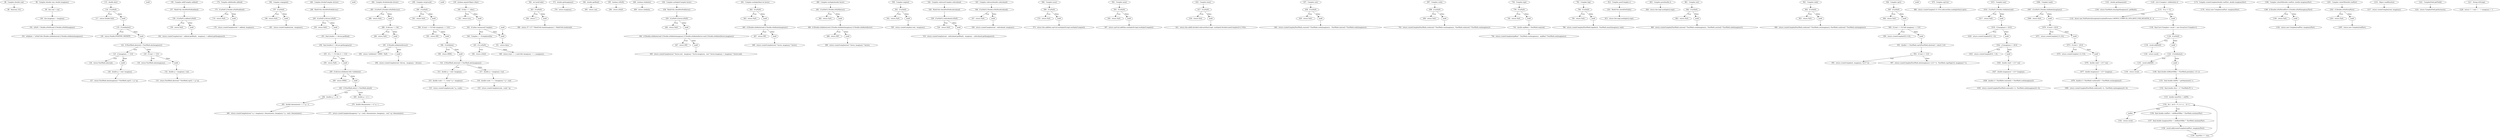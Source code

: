 digraph Complex_CFG {
  // graph-vertices
  v1  [label="88:  Complex (double real)"];
  v2  [label="89:  this(real, 0.0)"];
  v3  [label="98:  Complex (double real, double imaginary)"];
  v4  [label="99:  this.real = real"];
  v5  [label="100:  this.imaginary = imaginary"];
  v6  [label="102:  isNaN = Double.isNaN(real) || Double.isNaN(imaginary)"];
  v7  [label="103:  isInfinite = !isNaN && (Double.isInfinite(real) || Double.isInfinite(imaginary))"];
  v8  [label="115:  double abs()"];
  v9  [label="116:  if (isNaN)"];
  v10  [label="117:  return Double.NaN;"];
  v11  [label="endif"];
  v12  [label="119:  if (isInfinite())"];
  v13  [label="120:  return Double.POSITIVE_INFINITY;"];
  v14  [label="endif"];
  v15  [label="122:  if (FastMath.abs(real) < FastMath.abs(imaginary))"];
  v16  [label="123:  if (imaginary == 0.0)"];
  v17  [label="124:  return FastMath.abs(real);"];
  v18  [label="endif"];
  v19  [label="126:  double q = real / imaginary"];
  v20  [label="127:  return FastMath.abs(imaginary) * FastMath.sqrt(1 + q * q);"];
  v21  [label="endif"];
  v22  [label="129:  if (real == 0.0)"];
  v23  [label="130:  return FastMath.abs(imaginary);"];
  v24  [label="endif"];
  v25  [label="132:  double q = imaginary / real"];
  v26  [label="133:  return FastMath.abs(real) * FastMath.sqrt(1 + q * q);"];
  v27  [label="156:  Complex add(Complex addend)"];
  v28  [label="157:  MathUtils.checkNotNull(addend)"];
  v29  [label="158:  if (isNaN || addend.isNaN)"];
  v30  [label="159:  return NaN;"];
  v31  [label="endif"];
  v32  [label="162:  return createComplex(real + addend.getReal(),  imaginary + addend.getImaginary());"];
  v33  [label="174:  Complex add(double addend)"];
  v34  [label="175:  if (isNaN || Double.isNaN(addend))"];
  v35  [label="176:  return NaN;"];
  v36  [label="endif"];
  v37  [label="179:  return createComplex(real + addend, imaginary);"];
  v38  [label="196:  Complex conjugate()"];
  v39  [label="197:  if (isNaN)"];
  v40  [label="198:  return NaN;"];
  v41  [label="endif"];
  v42  [label="201:  return createComplex(real, -imaginary);"];
  v43  [label="246:  Complex divide(Complex divisor)"];
  v44  [label="248:  MathUtils.checkNotNull(divisor)"];
  v45  [label="249:  if (isNaN || divisor.isNaN)"];
  v46  [label="250:  return NaN;"];
  v47  [label="endif"];
  v48  [label="253:  final double c = divisor.getReal()"];
  v49  [label="254:  final double d = divisor.getImaginary()"];
  v50  [label="255:  if (c == 0.0 && d == 0.0)"];
  v51  [label="256:  return NaN;"];
  v52  [label="endif"];
  v53  [label="259:  if (divisor.isInfinite() && !isInfinite())"];
  v54  [label="260:  return ZERO;"];
  v55  [label="endif"];
  v56  [label="263:  if (FastMath.abs(c) < FastMath.abs(d))"];
  v57  [label="264:  double q = c / d"];
  v58  [label="265:  double denominator = c * q + d"];
  v59  [label="266:  return createComplex((real * q + imaginary) / denominator, (imaginary * q - real) / denominator);"];
  v60  [label="endif"];
  v61  [label="269:  double q = d / c"];
  v62  [label="270:  double denominator = d * q + c"];
  v63  [label="271:  return createComplex((imaginary * q + real) / denominator, (imaginary - real * q) / denominator);"];
  v64  [label="284:  Complex divide(double divisor)"];
  v65  [label="285:  if (isNaN || Double.isNaN(divisor))"];
  v66  [label="286:  return NaN;"];
  v67  [label="endif"];
  v68  [label="288:  if (divisor == 0d)"];
  v69  [label="289:  return NaN;"];
  v70  [label="endif"];
  v71  [label="291:  if (Double.isInfinite(divisor))"];
  v72  [label="292:  return !isInfinite() ? ZERO : NaN;"];
  v73  [label="endif"];
  v74  [label="294:  return createComplex(real / divisor,  imaginary  / divisor);"];
  v75  [label="299:  Complex reciprocal()"];
  v76  [label="300:  if (isNaN)"];
  v77  [label="301:  return NaN;"];
  v78  [label="endif"];
  v79  [label="304:  if (real == 0.0 && imaginary == 0.0)"];
  v80  [label="305:  return INF;"];
  v81  [label="endif"];
  v82  [label="308:  if (isInfinite)"];
  v83  [label="309:  return ZERO;"];
  v84  [label="endif"];
  v85  [label="312:  if (FastMath.abs(real) < FastMath.abs(imaginary))"];
  v86  [label="313:  double q = real / imaginary"];
  v87  [label="314:  double scale = 1. / (real * q + imaginary)"];
  v88  [label="315:  return createComplex(scale * q, -scale);"];
  v89  [label="endif"];
  v90  [label="317:  double q = imaginary / real"];
  v91  [label="318:  double scale = 1. / (imaginary * q + real)"];
  v92  [label="319:  return createComplex(scale, -scale * q);"];
  v93  [label="339:  boolean equals(Object other)"];
  v94  [label="340:  if (this == other)"];
  v95  [label="341:  return true;"];
  v96  [label="endif"];
  v97  [label="343:  if (other instanceof Complex)"];
  v98  [label="344:  Complex c = (Complex)other"];
  v99  [label="345:  if (c.isNaN)"];
  v100  [label="346:  return isNaN;"];
  v101  [label="endif"];
  v102  [label="348:  return (real == c.real) && (imaginary == c.imaginary);"];
  v103  [label="endif"];
  v104  [label="351:  return false;"];
  v105  [label="362:  int hashCode()"];
  v106  [label="363:  if (isNaN)"];
  v107  [label="364:  return 7;"];
  v108  [label="endif"];
  v109  [label="366:  return 37 * (17 * MathUtils.hash(imaginary) + MathUtils.hash(real));"];
  v110  [label="375:  double getImaginary()"];
  v111  [label="376:  return imaginary;"];
  v112  [label="384:  double getReal()"];
  v113  [label="385:  return real;"];
  v114  [label="395:  boolean isNaN()"];
  v115  [label="396:  return isNaN;"];
  v116  [label="408:  boolean isInfinite()"];
  v117  [label="409:  return isInfinite;"];
  v118  [label="436:  Complex multiply(Complex factor)"];
  v119  [label="438:  MathUtils.checkNotNull(factor)"];
  v120  [label="439:  if (isNaN || factor.isNaN)"];
  v121  [label="440:  return NaN;"];
  v122  [label="endif"];
  v123  [label="442:  if (Double.isInfinite(real) || Double.isInfinite(imaginary) || Double.isInfinite(factor.real) || Double.isInfinite(factor.imaginary))"];
  v124  [label="447:  return INF;"];
  v125  [label="endif"];
  v126  [label="449:  return createComplex(real * factor.real - imaginary * factor.imaginary,  real * factor.imaginary + imaginary * factor.real);"];
  v127  [label="461:  Complex multiply(final int factor)"];
  v128  [label="462:  if (isNaN)"];
  v129  [label="463:  return NaN;"];
  v130  [label="endif"];
  v131  [label="465:  if (Double.isInfinite(real) || Double.isInfinite(imaginary))"];
  v132  [label="467:  return INF;"];
  v133  [label="endif"];
  v134  [label="469:  return createComplex(real * factor, imaginary * factor);"];
  v135  [label="480:  Complex multiply(double factor)"];
  v136  [label="481:  if (isNaN || Double.isNaN(factor))"];
  v137  [label="482:  return NaN;"];
  v138  [label="endif"];
  v139  [label="484:  if (Double.isInfinite(real) || Double.isInfinite(imaginary) || Double.isInfinite(factor))"];
  v140  [label="488:  return INF;"];
  v141  [label="endif"];
  v142  [label="490:  return createComplex(real * factor, imaginary * factor);"];
  v143  [label="500:  Complex negate()"];
  v144  [label="501:  if (isNaN)"];
  v145  [label="502:  return NaN;"];
  v146  [label="endif"];
  v147  [label="505:  return createComplex(-real, -imaginary);"];
  v148  [label="526:  Complex subtract(Complex subtrahend)"];
  v149  [label="528:  MathUtils.checkNotNull(subtrahend)"];
  v150  [label="529:  if (isNaN || subtrahend.isNaN)"];
  v151  [label="530:  return NaN;"];
  v152  [label="endif"];
  v153  [label="533:  return createComplex(real - subtrahend.getReal(),  imaginary - subtrahend.getImaginary());"];
  v154  [label="545:  Complex subtract(double subtrahend)"];
  v155  [label="546:  if (isNaN || Double.isNaN(subtrahend))"];
  v156  [label="547:  return NaN;"];
  v157  [label="endif"];
  v158  [label="549:  return createComplex(real - subtrahend, imaginary);"];
  v159  [label="568:  Complex acos()"];
  v160  [label="569:  if (isNaN)"];
  v161  [label="570:  return NaN;"];
  v162  [label="endif"];
  v163  [label="573:  return this.add(this.sqrt1z().multiply(I)).log().multiply(I.negate());"];
  v164  [label="592:  Complex asin()"];
  v165  [label="593:  if (isNaN)"];
  v166  [label="594:  return NaN;"];
  v167  [label="endif"];
  v168  [label="597:  return sqrt1z().add(this.multiply(I)).log().multiply(I.negate());"];
  v169  [label="616:  Complex atan()"];
  v170  [label="617:  if (isNaN)"];
  v171  [label="618:  return NaN;"];
  v172  [label="endif"];
  v173  [label="621:  return this.add(I).divide(I.subtract(this)).log() .multiply(I.divide(createComplex(2.0, 0.0)));"];
  v174  [label="657:  Complex cos()"];
  v175  [label="658:  if (isNaN)"];
  v176  [label="659:  return NaN;"];
  v177  [label="endif"];
  v178  [label="662:  return createComplex(FastMath.cos(real) * FastMath.cosh(imaginary),  -FastMath.sin(real) * FastMath.sinh(imaginary));"];
  v179  [label="697:  Complex cosh()"];
  v180  [label="698:  if (isNaN)"];
  v181  [label="699:  return NaN;"];
  v182  [label="endif"];
  v183  [label="702:  return createComplex(FastMath.cosh(real) * FastMath.cos(imaginary),  FastMath.sinh(real) * FastMath.sin(imaginary));"];
  v184  [label="738:  Complex exp()"];
  v185  [label="739:  if (isNaN)"];
  v186  [label="740:  return NaN;"];
  v187  [label="endif"];
  v188  [label="743:  double expReal = FastMath.exp(real)"];
  v189  [label="744:  return createComplex(expReal *  FastMath.cos(imaginary),  expReal * FastMath.sin(imaginary));"];
  v190  [label="783:  Complex log()"];
  v191  [label="784:  if (isNaN)"];
  v192  [label="785:  return NaN;"];
  v193  [label="endif"];
  v194  [label="788:  return createComplex(FastMath.log(abs()),  FastMath.atan2(imaginary, real));"];
  v195  [label="812:  Complex pow(Complex x)"];
  v196  [label="814:  MathUtils.checkNotNull(x)"];
  v197  [label="815:  return this.log().multiply(x).exp();"];
  v198  [label="825:  Complex pow(double x)"];
  v199  [label="826:  return this.log().multiply(x).exp();"];
  v200  [label="861:  Complex sin()"];
  v201  [label="862:  if (isNaN)"];
  v202  [label="863:  return NaN;"];
  v203  [label="endif"];
  v204  [label="866:  return createComplex(FastMath.sin(real) * FastMath.cosh(imaginary),  FastMath.cos(real) * FastMath.sinh(imaginary));"];
  v205  [label="901:  Complex sinh()"];
  v206  [label="902:  if (isNaN)"];
  v207  [label="903:  return NaN;"];
  v208  [label="endif"];
  v209  [label="906:  return createComplex(FastMath.sinh(real) * FastMath.cos(imaginary), FastMath.cosh(real) * FastMath.sin(imaginary));"];
  v210  [label="944:  Complex sqrt()"];
  v211  [label="945:  if (isNaN)"];
  v212  [label="946:  return NaN;"];
  v213  [label="endif"];
  v214  [label="949:  if (real == 0.0 && imaginary == 0.0)"];
  v215  [label="950:  return createComplex(0.0, 0.0);"];
  v216  [label="endif"];
  v217  [label="953:  double t = FastMath.sqrt((FastMath.abs(real) + abs()) / 2.0)"];
  v218  [label="954:  if (real >= 0.0)"];
  v219  [label="955:  return createComplex(t, imaginary / (2.0 * t));"];
  v220  [label="endif"];
  v221  [label="957:  return createComplex(FastMath.abs(imaginary) / (2.0 * t),  FastMath.copySign(1d, imaginary) * t);"];
  v222  [label="979:  Complex sqrt1z()"];
  v223  [label="980:  return createComplex(1.0, 0.0).subtract(this.multiply(this)).sqrt();"];
  v224  [label="1015:  Complex tan()"];
  v225  [label="1016:  if (isNaN || Double.isInfinite(real))"];
  v226  [label="1017:  return NaN;"];
  v227  [label="endif"];
  v228  [label="1019:  if (imaginary > 20.0)"];
  v229  [label="1020:  return createComplex(0.0, 1.0);"];
  v230  [label="endif"];
  v231  [label="1022:  if (imaginary < -20.0)"];
  v232  [label="1023:  return createComplex(0.0, -1.0);"];
  v233  [label="endif"];
  v234  [label="1026:  double real2 = 2.0 * real"];
  v235  [label="1027:  double imaginary2 = 2.0 * imaginary"];
  v236  [label="1028:  double d = FastMath.cos(real2) + FastMath.cosh(imaginary2)"];
  v237  [label="1030:  return createComplex(FastMath.sin(real2) / d,  FastMath.sinh(imaginary2) / d);"];
  v238  [label="1066:  Complex tanh()"];
  v239  [label="1067:  if (isNaN || Double.isInfinite(imaginary))"];
  v240  [label="1068:  return NaN;"];
  v241  [label="endif"];
  v242  [label="1070:  if (real > 20.0)"];
  v243  [label="1071:  return createComplex(1.0, 0.0);"];
  v244  [label="endif"];
  v245  [label="1073:  if (real < -20.0)"];
  v246  [label="1074:  return createComplex(-1.0, 0.0);"];
  v247  [label="endif"];
  v248  [label="1076:  double real2 = 2.0 * real"];
  v249  [label="1077:  double imaginary2 = 2.0 * imaginary"];
  v250  [label="1078:  double d = FastMath.cosh(real2) + FastMath.cos(imaginary2)"];
  v251  [label="1080:  return createComplex(FastMath.sinh(real2) / d,  FastMath.sin(imaginary2) / d);"];
  v252  [label="1103:  double getArgument()"];
  v253  [label="1104:  return FastMath.atan2(getImaginary(), getReal());"];
  v254  [label="1129:  List<Complex> nthRoot(int n)"];
  v255  [label="1131:  if (n <= 0)"];
  v256  [label="1132:  throw new NotPositiveException(LocalizedFormats.CANNOT_COMPUTE_NTH_ROOT_FOR_NEGATIVE_N,  n)"];
  v257  [label="endif"];
  v258  [label="1136:  final List<Complex> result = new ArrayList<Complex>()"];
  v259  [label="1138:  if (isNaN)"];
  v260  [label="1139:  result.add(NaN)"];
  v261  [label="1140:  return result;"];
  v262  [label="endif"];
  v263  [label="1142:  if (isInfinite())"];
  v264  [label="1143:  result.add(INF)"];
  v265  [label="1144:  return result;"];
  v266  [label="endif"];
  v267  [label="1148:  final double nthRootOfAbs = FastMath.pow(abs(), 1.0 / n)"];
  v268  [label="1151:  final double nthPhi = getArgument() / n"];
  v269  [label="1152:  final double slice = 2 * FastMath.PI / n"];
  v270  [label="1153:  double innerPart = nthPhi"];
  v271  [label="1154:  for (  int k = 0 ; k < n ;   k++)"];
  v274  [label="endfor"];
  v275  [label="1156:  final double realPart = nthRootOfAbs *  FastMath.cos(innerPart)"];
  v276  [label="1157:  final double imaginaryPart = nthRootOfAbs *  FastMath.sin(innerPart)"];
  v277  [label="1158:  result.add(createComplex(realPart, imaginaryPart))"];
  v278  [label="1159:  innerPart += slice"];
  v279  [label="1162:  return result;"];
  v280  [label="1174:  Complex createComplex(double realPart, double imaginaryPart)"];
  v281  [label="1176:  return new Complex(realPart, imaginaryPart);"];
  v282  [label="1186:  Complex valueOf(double realPart, double imaginaryPart)"];
  v283  [label="1188:  if (Double.isNaN(realPart) || Double.isNaN(imaginaryPart))"];
  v284  [label="1190:  return NaN;"];
  v285  [label="endif"];
  v286  [label="1192:  return new Complex(realPart, imaginaryPart);"];
  v287  [label="1201:  Complex valueOf(double realPart)"];
  v288  [label="1202:  if (Double.isNaN(realPart))"];
  v289  [label="1203:  return NaN;"];
  v290  [label="endif"];
  v291  [label="1205:  return new Complex(realPart);"];
  v292  [label="1216:  Object readResolve()"];
  v293  [label="1217:  return createComplex(real, imaginary);"];
  v294  [label="1221:  ComplexField getField()"];
  v295  [label="1222:  return ComplexField.getInstance();"];
  v296  [label="1227:  String toString()"];
  v297  [label="1228:  return '(' + real + ', ' + imaginary + ')';"];
  // graph-edges
  v1 -> v2;
  v3 -> v4;
  v4 -> v5;
  v5 -> v6;
  v6 -> v7;
  v8 -> v9;
  v9 -> v10  [label="True"];
  v9 -> v11  [label="False"];
  v11 -> v12;
  v12 -> v13  [label="True"];
  v12 -> v14  [label="False"];
  v14 -> v15;
  v15 -> v16  [label="True"];
  v16 -> v17  [label="True"];
  v16 -> v18  [label="False"];
  v18 -> v19;
  v19 -> v20;
  v15 -> v22  [label="False"];
  v22 -> v23  [label="True"];
  v22 -> v24  [label="False"];
  v24 -> v25;
  v25 -> v26;
  v27 -> v28;
  v28 -> v29;
  v29 -> v30  [label="True"];
  v29 -> v31  [label="False"];
  v31 -> v32;
  v33 -> v34;
  v34 -> v35  [label="True"];
  v34 -> v36  [label="False"];
  v36 -> v37;
  v38 -> v39;
  v39 -> v40  [label="True"];
  v39 -> v41  [label="False"];
  v41 -> v42;
  v43 -> v44;
  v44 -> v45;
  v45 -> v46  [label="True"];
  v45 -> v47  [label="False"];
  v47 -> v48;
  v48 -> v49;
  v49 -> v50;
  v50 -> v51  [label="True"];
  v50 -> v52  [label="False"];
  v52 -> v53;
  v53 -> v54  [label="True"];
  v53 -> v55  [label="False"];
  v55 -> v56;
  v56 -> v57  [label="True"];
  v57 -> v58;
  v58 -> v59;
  v56 -> v61  [label="False"];
  v61 -> v62;
  v62 -> v63;
  v64 -> v65;
  v65 -> v66  [label="True"];
  v65 -> v67  [label="False"];
  v67 -> v68;
  v68 -> v69  [label="True"];
  v68 -> v70  [label="False"];
  v70 -> v71;
  v71 -> v72  [label="True"];
  v71 -> v73  [label="False"];
  v73 -> v74;
  v75 -> v76;
  v76 -> v77  [label="True"];
  v76 -> v78  [label="False"];
  v78 -> v79;
  v79 -> v80  [label="True"];
  v79 -> v81  [label="False"];
  v81 -> v82;
  v82 -> v83  [label="True"];
  v82 -> v84  [label="False"];
  v84 -> v85;
  v85 -> v86  [label="True"];
  v86 -> v87;
  v87 -> v88;
  v85 -> v90  [label="False"];
  v90 -> v91;
  v91 -> v92;
  v93 -> v94;
  v94 -> v95  [label="True"];
  v94 -> v96  [label="False"];
  v96 -> v97;
  v97 -> v98  [label="True"];
  v98 -> v99;
  v99 -> v100  [label="True"];
  v99 -> v102  [label="False"];
  v101 -> v103;
  v97 -> v103  [label="False"];
  v103 -> v104;
  v105 -> v106;
  v106 -> v107  [label="True"];
  v106 -> v108  [label="False"];
  v108 -> v109;
  v110 -> v111;
  v112 -> v113;
  v114 -> v115;
  v116 -> v117;
  v118 -> v119;
  v119 -> v120;
  v120 -> v121  [label="True"];
  v120 -> v122  [label="False"];
  v122 -> v123;
  v123 -> v124  [label="True"];
  v123 -> v125  [label="False"];
  v125 -> v126;
  v127 -> v128;
  v128 -> v129  [label="True"];
  v128 -> v130  [label="False"];
  v130 -> v131;
  v131 -> v132  [label="True"];
  v131 -> v133  [label="False"];
  v133 -> v134;
  v135 -> v136;
  v136 -> v137  [label="True"];
  v136 -> v138  [label="False"];
  v138 -> v139;
  v139 -> v140  [label="True"];
  v139 -> v141  [label="False"];
  v141 -> v142;
  v143 -> v144;
  v144 -> v145  [label="True"];
  v144 -> v146  [label="False"];
  v146 -> v147;
  v148 -> v149;
  v149 -> v150;
  v150 -> v151  [label="True"];
  v150 -> v152  [label="False"];
  v152 -> v153;
  v154 -> v155;
  v155 -> v156  [label="True"];
  v155 -> v157  [label="False"];
  v157 -> v158;
  v159 -> v160;
  v160 -> v161  [label="True"];
  v160 -> v162  [label="False"];
  v162 -> v163;
  v164 -> v165;
  v165 -> v166  [label="True"];
  v165 -> v167  [label="False"];
  v167 -> v168;
  v169 -> v170;
  v170 -> v171  [label="True"];
  v170 -> v172  [label="False"];
  v172 -> v173;
  v174 -> v175;
  v175 -> v176  [label="True"];
  v175 -> v177  [label="False"];
  v177 -> v178;
  v179 -> v180;
  v180 -> v181  [label="True"];
  v180 -> v182  [label="False"];
  v182 -> v183;
  v184 -> v185;
  v185 -> v186  [label="True"];
  v185 -> v187  [label="False"];
  v187 -> v188;
  v188 -> v189;
  v190 -> v191;
  v191 -> v192  [label="True"];
  v191 -> v193  [label="False"];
  v193 -> v194;
  v195 -> v196;
  v196 -> v197;
  v198 -> v199;
  v200 -> v201;
  v201 -> v202  [label="True"];
  v201 -> v203  [label="False"];
  v203 -> v204;
  v205 -> v206;
  v206 -> v207  [label="True"];
  v206 -> v208  [label="False"];
  v208 -> v209;
  v210 -> v211;
  v211 -> v212  [label="True"];
  v211 -> v213  [label="False"];
  v213 -> v214;
  v214 -> v215  [label="True"];
  v214 -> v216  [label="False"];
  v216 -> v217;
  v217 -> v218;
  v218 -> v219  [label="True"];
  v218 -> v221  [label="False"];
  v222 -> v223;
  v224 -> v225;
  v225 -> v226  [label="True"];
  v225 -> v227  [label="False"];
  v227 -> v228;
  v228 -> v229  [label="True"];
  v228 -> v230  [label="False"];
  v230 -> v231;
  v231 -> v232  [label="True"];
  v231 -> v233  [label="False"];
  v233 -> v234;
  v234 -> v235;
  v235 -> v236;
  v236 -> v237;
  v238 -> v239;
  v239 -> v240  [label="True"];
  v239 -> v241  [label="False"];
  v241 -> v242;
  v242 -> v243  [label="True"];
  v242 -> v244  [label="False"];
  v244 -> v245;
  v245 -> v246  [label="True"];
  v245 -> v247  [label="False"];
  v247 -> v248;
  v248 -> v249;
  v249 -> v250;
  v250 -> v251;
  v252 -> v253;
  v254 -> v255;
  v255 -> v256  [label="True"];
  v255 -> v257  [label="False"];
  v257 -> v258;
  v258 -> v259;
  v259 -> v260  [label="True"];
  v260 -> v261;
  v259 -> v262  [label="False"];
  v262 -> v263;
  v263 -> v264  [label="True"];
  v264 -> v265;
  v263 -> v266  [label="False"];
  v266 -> v267;
  v267 -> v268;
  v268 -> v269;
  v269 -> v270;
  v270 -> v271;
  v271 -> v274  [label="False"];
  v271 -> v275  [label="True"];
  v275 -> v276;
  v276 -> v277;
  v277 -> v278;
  v278 -> v271;
  v274 -> v279;
  v280 -> v281;
  v282 -> v283;
  v283 -> v284  [label="True"];
  v283 -> v285  [label="False"];
  v285 -> v286;
  v287 -> v288;
  v288 -> v289  [label="True"];
  v288 -> v290  [label="False"];
  v290 -> v291;
  v292 -> v293;
  v294 -> v295;
  v296 -> v297;
  // end-of-graph
}
